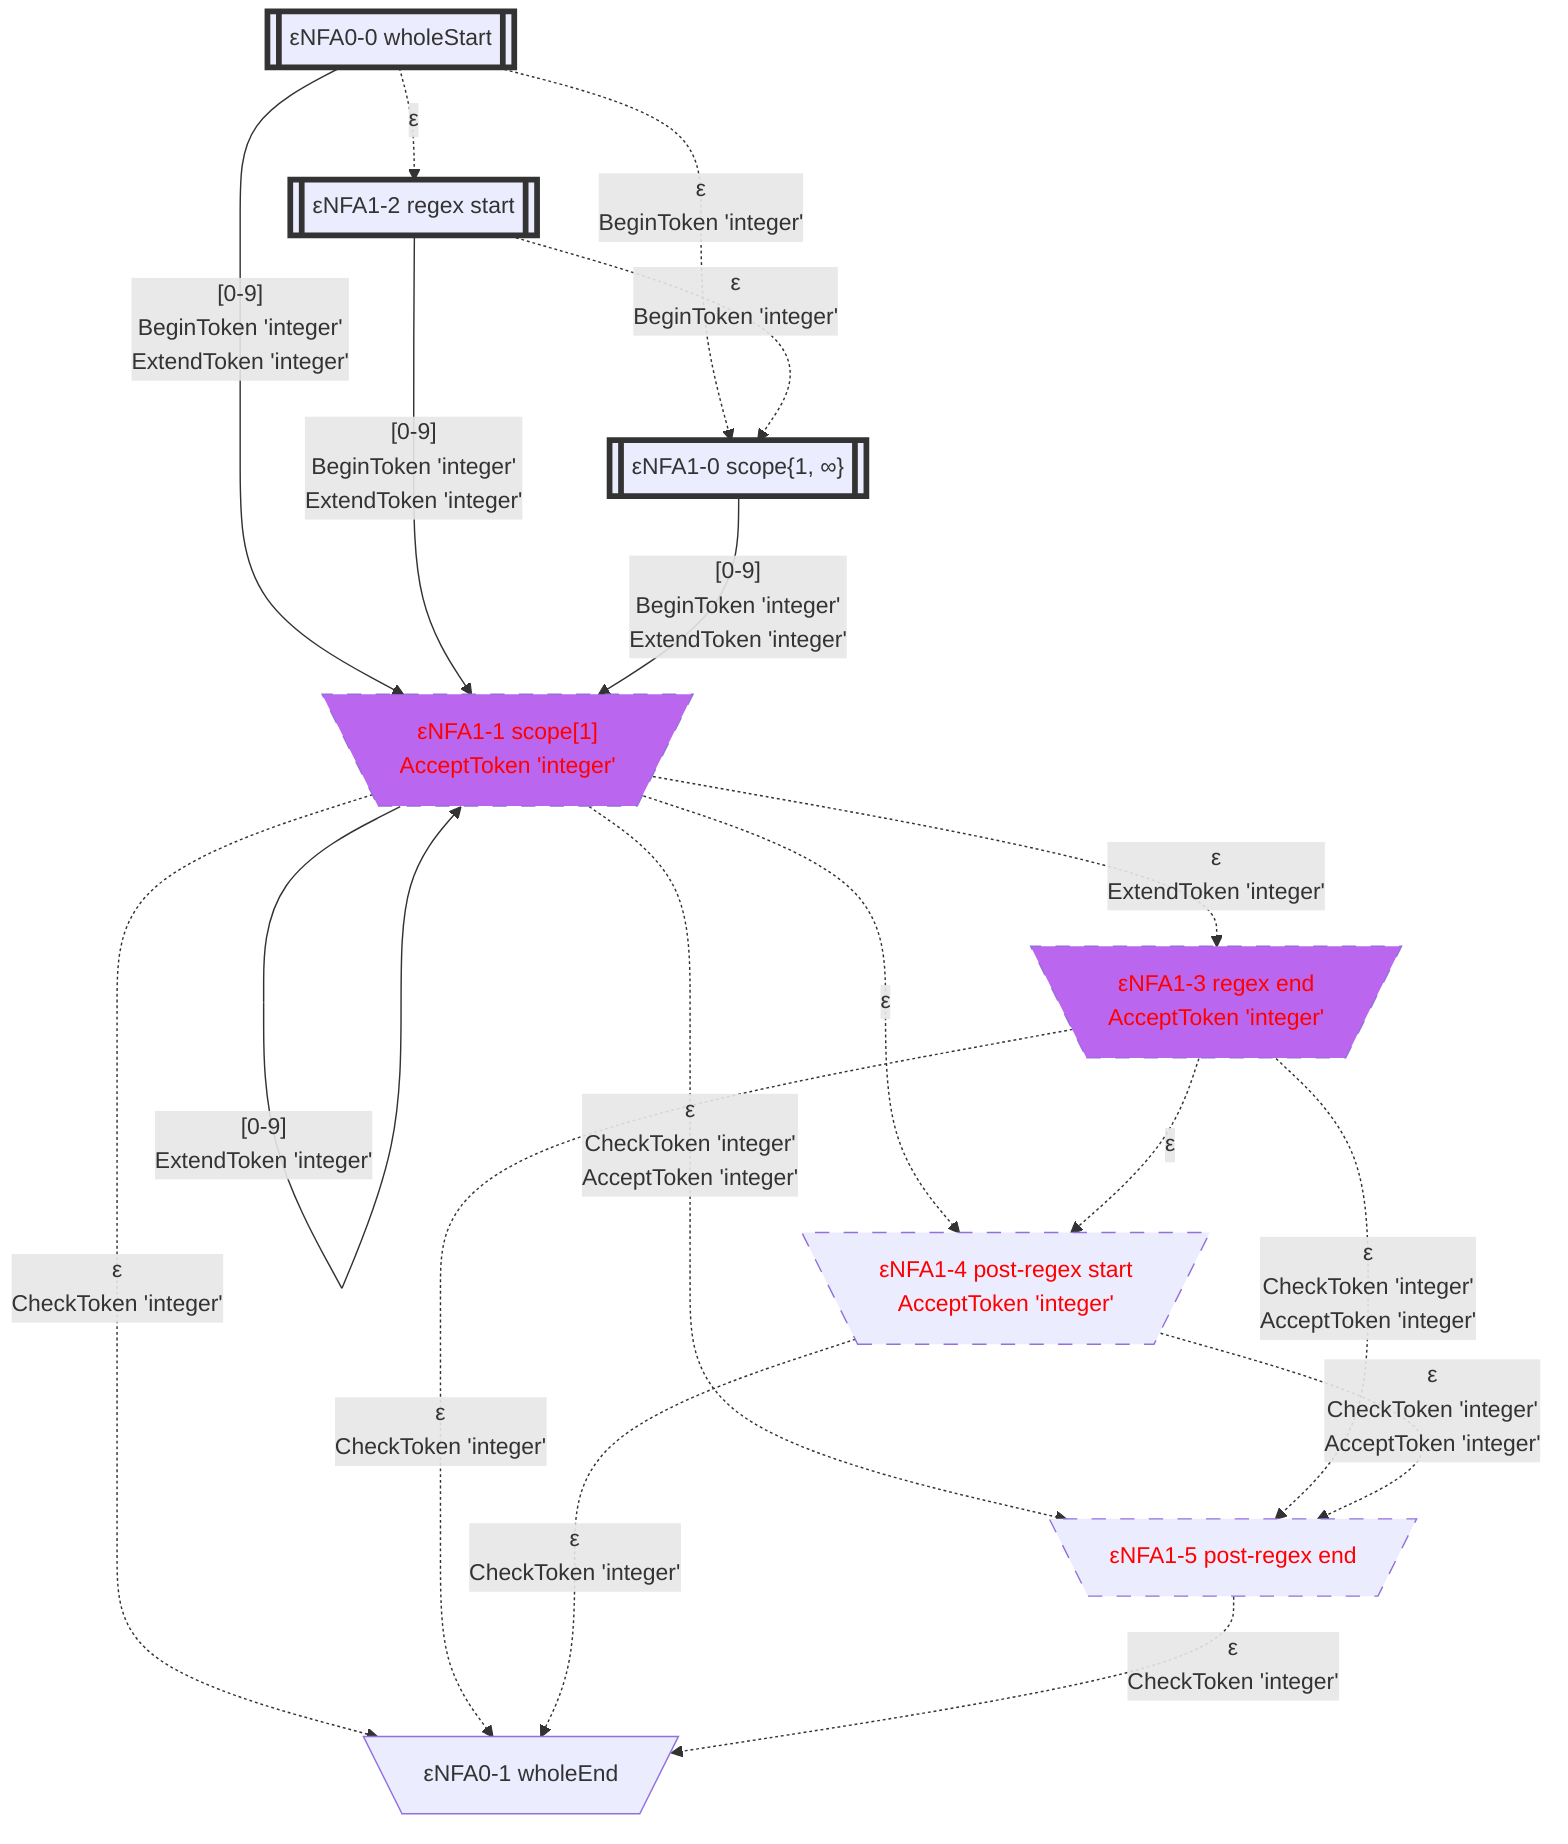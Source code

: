 flowchart
classDef c0001 color:#FF0000;
classDef c0010 stroke-dasharray: 10 10;
classDef c0011 stroke-dasharray: 10 10,color:#FF0000;
classDef c0100 fill:#BB66EE;
classDef c0101 fill:#BB66EE,color:#FF0000;
classDef c0110 fill:#BB66EE,stroke-dasharray: 10 10;
classDef c0111 fill:#BB66EE,stroke-dasharray: 10 10,color:#FF0000;
classDef c1000 stroke:#333,stroke-width:4px;
classDef c1001 stroke:#333,stroke-width:4px,color:#FF0000;
classDef c1010 stroke:#333,stroke-width:4px,stroke-dasharray: 10 10;
classDef c1011 stroke:#333,stroke-width:4px,stroke-dasharray: 10 10,color:#FF0000;
classDef c1100 stroke:#333,stroke-width:4px,fill:#BB66EE;
classDef c1101 stroke:#333,stroke-width:4px,fill:#BB66EE,color:#FF0000;
classDef c1110 stroke:#333,stroke-width:4px,fill:#BB66EE,stroke-dasharray: 10 10;
classDef c1111 stroke:#333,stroke-width:4px,fill:#BB66EE,stroke-dasharray: 10 10,color:#FF0000;
eNFA0_0_47183160[["εNFA0-0 wholeStart"]]
class eNFA0_0_47183160 c1000;
eNFA1_2_37688803[["εNFA1-2 regex start"]]
class eNFA1_2_37688803 c1000;
eNFA1_0_41384867[["εNFA1-0 scope{1, ∞}"]]
class eNFA1_0_41384867 c1000;
eNFA1_1_34424480[\"εNFA1-1 scope[1]
AcceptToken 'integer'"/]
class eNFA1_1_34424480 c0111;
eNFA1_3_36919491[\"εNFA1-3 regex end
AcceptToken 'integer'"/]
class eNFA1_3_36919491 c0111;
eNFA1_4_3654909[\"εNFA1-4 post-regex start
AcceptToken 'integer'"/]
class eNFA1_4_3654909 c0011;
eNFA1_5_32894183[\"εNFA1-5 post-regex end"/]
class eNFA1_5_32894183 c0011;
eNFA0_1_27612194[\"εNFA0-1 wholeEnd"/]
eNFA0_0_47183160 -.->|"ε"|eNFA1_2_37688803
eNFA0_0_47183160 -.->|"ε
BeginToken 'integer'"|eNFA1_0_41384867
eNFA0_0_47183160 -->|"[0-9]
BeginToken 'integer'
ExtendToken 'integer'"|eNFA1_1_34424480
eNFA1_2_37688803 -.->|"ε
BeginToken 'integer'"|eNFA1_0_41384867
eNFA1_2_37688803 -->|"[0-9]
BeginToken 'integer'
ExtendToken 'integer'"|eNFA1_1_34424480
eNFA1_0_41384867 -->|"[0-9]
BeginToken 'integer'
ExtendToken 'integer'"|eNFA1_1_34424480
eNFA1_1_34424480 -->|"[0-9]
ExtendToken 'integer'"|eNFA1_1_34424480
eNFA1_1_34424480 -.->|"ε
ExtendToken 'integer'"|eNFA1_3_36919491
eNFA1_1_34424480 -.->|"ε"|eNFA1_4_3654909
eNFA1_1_34424480 -.->|"ε
CheckToken 'integer'
AcceptToken 'integer'"|eNFA1_5_32894183
eNFA1_1_34424480 -.->|"ε
CheckToken 'integer'"|eNFA0_1_27612194
eNFA1_3_36919491 -.->|"ε"|eNFA1_4_3654909
eNFA1_3_36919491 -.->|"ε
CheckToken 'integer'
AcceptToken 'integer'"|eNFA1_5_32894183
eNFA1_3_36919491 -.->|"ε
CheckToken 'integer'"|eNFA0_1_27612194
eNFA1_4_3654909 -.->|"ε
CheckToken 'integer'
AcceptToken 'integer'"|eNFA1_5_32894183
eNFA1_4_3654909 -.->|"ε
CheckToken 'integer'"|eNFA0_1_27612194
eNFA1_5_32894183 -.->|"ε
CheckToken 'integer'"|eNFA0_1_27612194